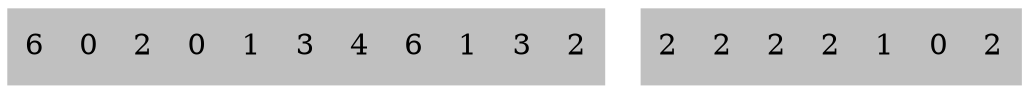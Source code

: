 digraph A {
    node[shape=record;style=filled;color=gray;];
    a[label="6 | 0 | 2 | 0 | 1 | 3 | 4 | 6 | 1 | 3 | 2"];
    c[label="2 | 2 | 2 | 2 | 1 | 0 | 2"]
    }

